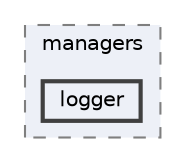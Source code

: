 digraph "src/managers/logger"
{
 // LATEX_PDF_SIZE
  bgcolor="transparent";
  edge [fontname=Helvetica,fontsize=10,labelfontname=Helvetica,labelfontsize=10];
  node [fontname=Helvetica,fontsize=10,shape=box,height=0.2,width=0.4];
  compound=true
  subgraph clusterdir_da1d252641c1d690e9226c1cabf97c78 {
    graph [ bgcolor="#edf0f7", pencolor="grey50", label="managers", fontname=Helvetica,fontsize=10 style="filled,dashed", URL="dir_da1d252641c1d690e9226c1cabf97c78.html",tooltip=""]
  dir_6f0eb1aedd3020901269556e047330bb [label="logger", fillcolor="#edf0f7", color="grey25", style="filled,bold", URL="dir_6f0eb1aedd3020901269556e047330bb.html",tooltip=""];
  }
}

